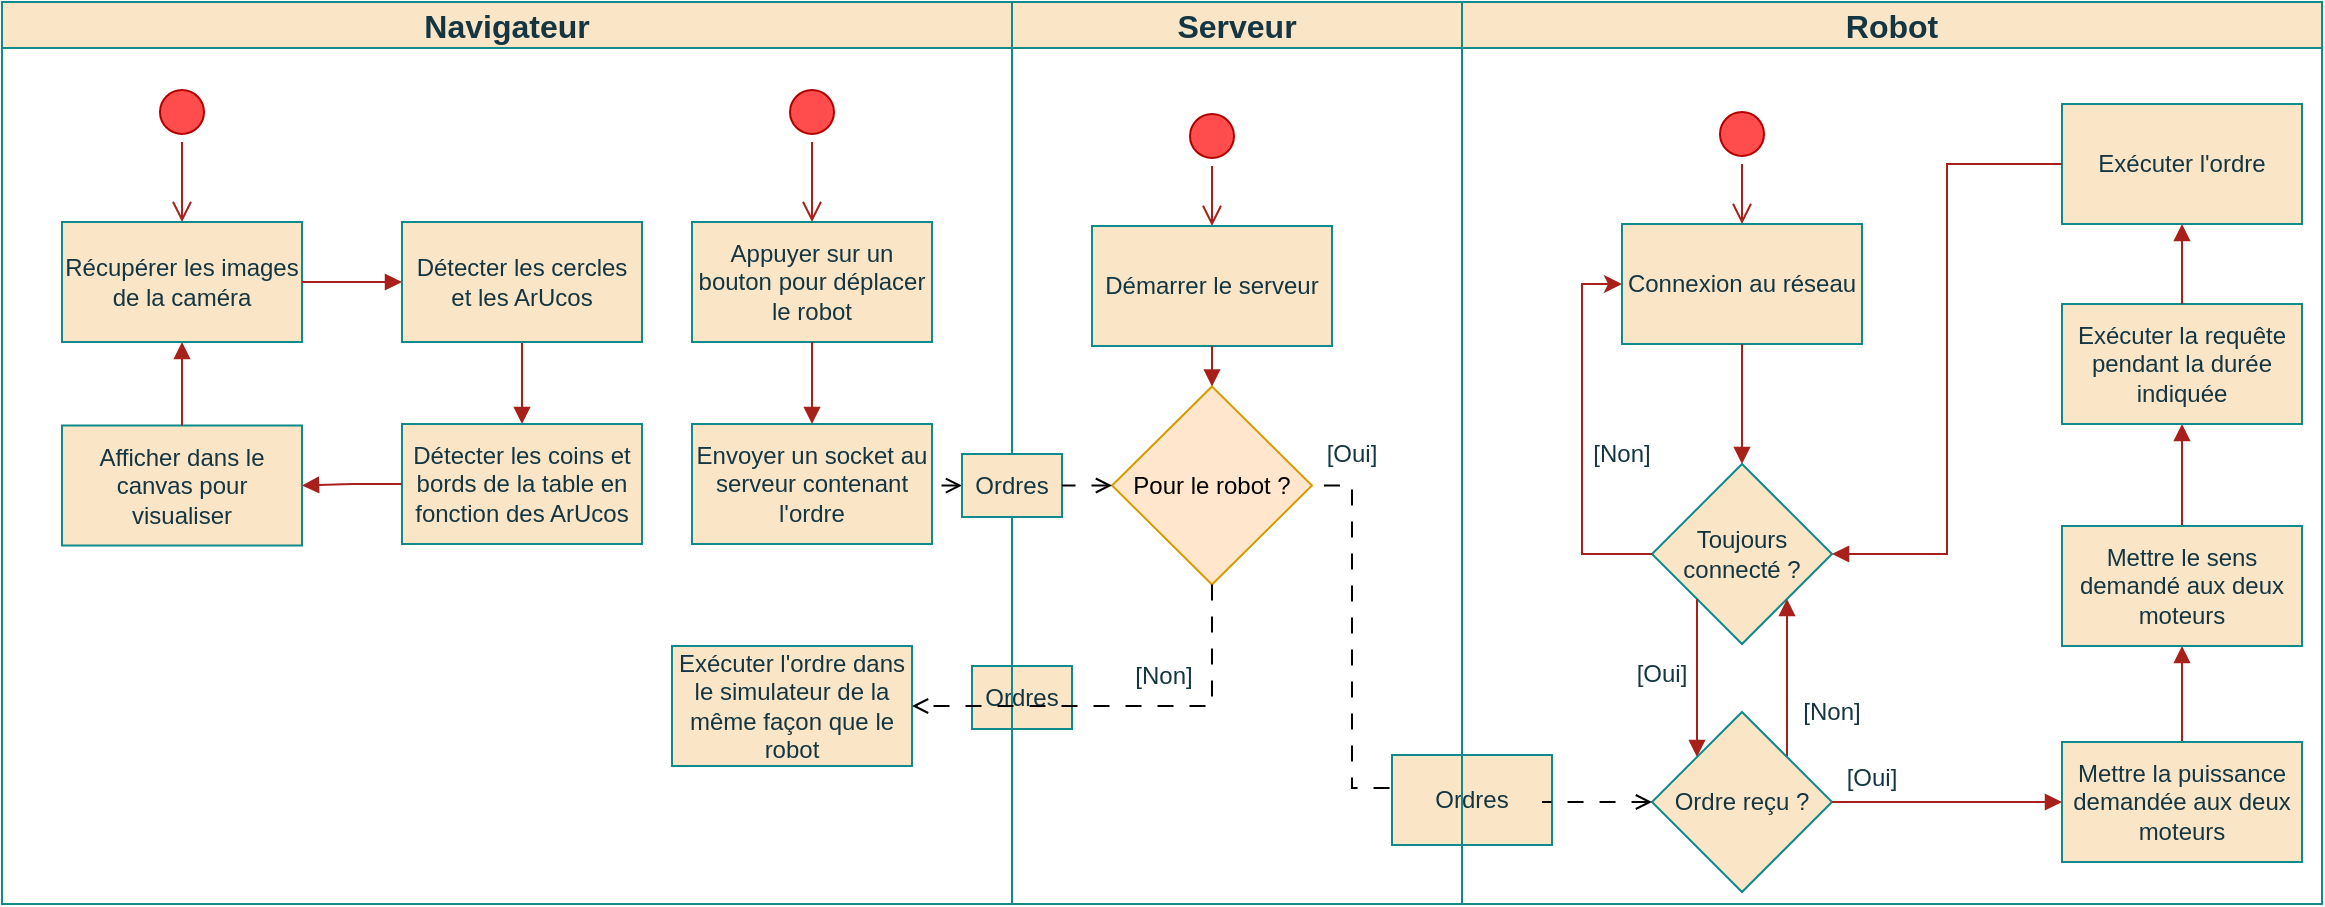 <mxfile version="25.0.2">
  <diagram name="Page-1" id="rowEF2O978AL6KbjrWxw">
    <mxGraphModel dx="1195" dy="570" grid="1" gridSize="10" guides="1" tooltips="1" connect="1" arrows="1" fold="1" page="1" pageScale="1" pageWidth="1169" pageHeight="827" math="0" shadow="0">
      <root>
        <mxCell id="0" />
        <mxCell id="1" parent="0" />
        <mxCell id="_y7poPwMKWdNdrLzsewM-10" value="&lt;font style=&quot;font-size: 16px;&quot;&gt;Serveur&lt;/font&gt;" style="swimlane;whiteSpace=wrap;html=1;rounded=0;labelBackgroundColor=none;fillColor=#FAE5C7;strokeColor=#0F8B8D;fontColor=#143642;" parent="1" vertex="1">
          <mxGeometry x="509" y="188" width="225" height="451" as="geometry" />
        </mxCell>
        <mxCell id="_y7poPwMKWdNdrLzsewM-11" value="" style="ellipse;html=1;shape=startState;fillColor=#ff4d4d;strokeColor=#B20000;rounded=0;labelBackgroundColor=none;fontColor=#ffffff;" parent="_y7poPwMKWdNdrLzsewM-10" vertex="1">
          <mxGeometry x="85" y="52" width="30" height="30" as="geometry" />
        </mxCell>
        <mxCell id="_y7poPwMKWdNdrLzsewM-12" value="" style="edgeStyle=orthogonalEdgeStyle;html=1;verticalAlign=bottom;endArrow=open;endSize=8;strokeColor=#A8201A;rounded=0;labelBackgroundColor=none;fontColor=default;entryX=0.5;entryY=0;entryDx=0;entryDy=0;" parent="_y7poPwMKWdNdrLzsewM-10" source="_y7poPwMKWdNdrLzsewM-11" edge="1">
          <mxGeometry relative="1" as="geometry">
            <mxPoint x="100" y="112" as="targetPoint" />
          </mxGeometry>
        </mxCell>
        <mxCell id="_y7poPwMKWdNdrLzsewM-20" style="edgeStyle=orthogonalEdgeStyle;rounded=0;orthogonalLoop=1;jettySize=auto;html=1;entryX=1;entryY=0.5;entryDx=0;entryDy=0;startArrow=open;startFill=0;endArrow=none;endFill=0;dashed=1;dashPattern=8 8;" parent="_y7poPwMKWdNdrLzsewM-10" target="Q2lX11om1wPqDBaOUwIq-25" edge="1">
          <mxGeometry relative="1" as="geometry">
            <mxPoint x="230" y="402" as="sourcePoint" />
            <mxPoint x="160" y="391.5" as="targetPoint" />
            <Array as="points">
              <mxPoint x="170" y="393" />
              <mxPoint x="170" y="242" />
            </Array>
          </mxGeometry>
        </mxCell>
        <mxCell id="Q2lX11om1wPqDBaOUwIq-7" value="Démarrer le serveur" style="whiteSpace=wrap;html=1;rounded=0;labelBackgroundColor=none;fillColor=#FAE5C7;strokeColor=#0F8B8D;fontColor=#143642;" vertex="1" parent="_y7poPwMKWdNdrLzsewM-10">
          <mxGeometry x="40" y="112" width="120" height="60" as="geometry" />
        </mxCell>
        <mxCell id="_y7poPwMKWdNdrLzsewM-64" value="Ordres" style="html=1;whiteSpace=wrap;rounded=0;labelBackgroundColor=none;fillColor=#FAE5C7;strokeColor=#0F8B8D;fontColor=#143642;" parent="_y7poPwMKWdNdrLzsewM-10" vertex="1">
          <mxGeometry x="190" y="376.5" width="80" height="45" as="geometry" />
        </mxCell>
        <mxCell id="Q2lX11om1wPqDBaOUwIq-25" value="Pour le robot ?" style="rhombus;whiteSpace=wrap;html=1;fillColor=#ffe6cc;strokeColor=#d79b00;" vertex="1" parent="_y7poPwMKWdNdrLzsewM-10">
          <mxGeometry x="50" y="192.25" width="100" height="99" as="geometry" />
        </mxCell>
        <mxCell id="Q2lX11om1wPqDBaOUwIq-26" value="" style="edgeStyle=orthogonalEdgeStyle;rounded=0;orthogonalLoop=1;jettySize=auto;html=1;labelBackgroundColor=none;strokeColor=#A8201A;fontColor=default;entryX=0.5;entryY=0;entryDx=0;entryDy=0;exitX=0.5;exitY=1;exitDx=0;exitDy=0;endArrow=block;endFill=1;" edge="1" parent="_y7poPwMKWdNdrLzsewM-10" source="Q2lX11om1wPqDBaOUwIq-7" target="Q2lX11om1wPqDBaOUwIq-25">
          <mxGeometry relative="1" as="geometry">
            <mxPoint x="610" y="360" as="sourcePoint" />
            <mxPoint x="610" y="550" as="targetPoint" />
          </mxGeometry>
        </mxCell>
        <mxCell id="Q2lX11om1wPqDBaOUwIq-37" value="[Non]" style="text;html=1;align=center;verticalAlign=middle;whiteSpace=wrap;rounded=0;fontColor=#143642;labelBackgroundColor=none;" vertex="1" parent="_y7poPwMKWdNdrLzsewM-10">
          <mxGeometry x="46" y="322" width="60" height="30" as="geometry" />
        </mxCell>
        <mxCell id="Q2lX11om1wPqDBaOUwIq-38" value="[Oui]" style="text;html=1;align=center;verticalAlign=middle;whiteSpace=wrap;rounded=0;fontColor=#143642;labelBackgroundColor=none;" vertex="1" parent="_y7poPwMKWdNdrLzsewM-10">
          <mxGeometry x="150" y="211" width="40" height="30" as="geometry" />
        </mxCell>
        <mxCell id="Q2lX11om1wPqDBaOUwIq-30" value="Ordres" style="html=1;whiteSpace=wrap;rounded=0;labelBackgroundColor=none;fillColor=#FAE5C7;strokeColor=#0F8B8D;fontColor=#143642;" vertex="1" parent="_y7poPwMKWdNdrLzsewM-10">
          <mxGeometry x="-20" y="332" width="50" height="31.5" as="geometry" />
        </mxCell>
        <mxCell id="_y7poPwMKWdNdrLzsewM-1" value="&lt;font style=&quot;font-size: 16px;&quot;&gt;Navigateur&lt;/font&gt;" style="swimlane;whiteSpace=wrap;html=1;rounded=0;labelBackgroundColor=none;fillColor=#FAE5C7;strokeColor=#0F8B8D;fontColor=#143642;" parent="1" vertex="1">
          <mxGeometry x="4" y="188" width="505" height="451" as="geometry" />
        </mxCell>
        <mxCell id="_y7poPwMKWdNdrLzsewM-3" value="" style="ellipse;html=1;shape=startState;fillColor=#ff4d4d;strokeColor=#B20000;rounded=0;labelBackgroundColor=none;fontColor=#ffffff;" parent="_y7poPwMKWdNdrLzsewM-1" vertex="1">
          <mxGeometry x="75" y="40" width="30" height="30" as="geometry" />
        </mxCell>
        <mxCell id="_y7poPwMKWdNdrLzsewM-4" value="" style="edgeStyle=orthogonalEdgeStyle;html=1;verticalAlign=bottom;endArrow=open;endSize=8;strokeColor=#A8201A;rounded=0;labelBackgroundColor=none;fontColor=default;entryX=0.5;entryY=0;entryDx=0;entryDy=0;" parent="_y7poPwMKWdNdrLzsewM-1" source="_y7poPwMKWdNdrLzsewM-3" edge="1" target="_y7poPwMKWdNdrLzsewM-5">
          <mxGeometry relative="1" as="geometry">
            <mxPoint x="90" y="140" as="targetPoint" />
          </mxGeometry>
        </mxCell>
        <mxCell id="_y7poPwMKWdNdrLzsewM-5" value="Récupérer&lt;span style=&quot;background-color: initial;&quot;&gt;&amp;nbsp;les images de la caméra&lt;/span&gt;" style="rounded=0;whiteSpace=wrap;html=1;labelBackgroundColor=none;fillColor=#FAE5C7;strokeColor=#0F8B8D;fontColor=#143642;" parent="_y7poPwMKWdNdrLzsewM-1" vertex="1">
          <mxGeometry x="30" y="110" width="120" height="60" as="geometry" />
        </mxCell>
        <mxCell id="_y7poPwMKWdNdrLzsewM-6" value="" style="edgeStyle=orthogonalEdgeStyle;rounded=0;orthogonalLoop=1;jettySize=auto;html=1;labelBackgroundColor=none;strokeColor=#A8201A;fontColor=default;exitX=0.5;exitY=1;exitDx=0;exitDy=0;entryX=0.5;entryY=0;entryDx=0;entryDy=0;endArrow=block;endFill=1;" parent="_y7poPwMKWdNdrLzsewM-1" source="_y7poPwMKWdNdrLzsewM-9" target="Q2lX11om1wPqDBaOUwIq-5" edge="1">
          <mxGeometry relative="1" as="geometry">
            <mxPoint x="89.33" y="319" as="sourcePoint" />
            <mxPoint x="90" y="351" as="targetPoint" />
          </mxGeometry>
        </mxCell>
        <mxCell id="_y7poPwMKWdNdrLzsewM-8" value="" style="edgeStyle=orthogonalEdgeStyle;rounded=0;orthogonalLoop=1;jettySize=auto;html=1;labelBackgroundColor=none;strokeColor=#A8201A;fontColor=default;exitX=1;exitY=0.5;exitDx=0;exitDy=0;entryX=0;entryY=0.5;entryDx=0;entryDy=0;endArrow=block;endFill=1;" parent="_y7poPwMKWdNdrLzsewM-1" source="_y7poPwMKWdNdrLzsewM-5" target="_y7poPwMKWdNdrLzsewM-9" edge="1">
          <mxGeometry relative="1" as="geometry">
            <mxPoint x="30" y="190" as="sourcePoint" />
            <mxPoint x="89.33" y="260" as="targetPoint" />
          </mxGeometry>
        </mxCell>
        <mxCell id="_y7poPwMKWdNdrLzsewM-9" value="Détecter les cercles et les ArUcos" style="rounded=0;whiteSpace=wrap;html=1;labelBackgroundColor=none;fillColor=#FAE5C7;strokeColor=#0F8B8D;fontColor=#143642;" parent="_y7poPwMKWdNdrLzsewM-1" vertex="1">
          <mxGeometry x="200" y="110" width="120" height="60" as="geometry" />
        </mxCell>
        <mxCell id="Q2lX11om1wPqDBaOUwIq-5" value="Détecter les coins et bords de la table en fonction des ArUcos" style="rounded=0;whiteSpace=wrap;html=1;labelBackgroundColor=none;fillColor=#FAE5C7;strokeColor=#0F8B8D;fontColor=#143642;" vertex="1" parent="_y7poPwMKWdNdrLzsewM-1">
          <mxGeometry x="200" y="211" width="120" height="60" as="geometry" />
        </mxCell>
        <mxCell id="Q2lX11om1wPqDBaOUwIq-6" value="Afficher dans le canvas pour visualiser" style="rounded=0;whiteSpace=wrap;html=1;labelBackgroundColor=none;fillColor=#FAE5C7;strokeColor=#0F8B8D;fontColor=#143642;" vertex="1" parent="_y7poPwMKWdNdrLzsewM-1">
          <mxGeometry x="30" y="211.75" width="120" height="60" as="geometry" />
        </mxCell>
        <mxCell id="Q2lX11om1wPqDBaOUwIq-8" value="" style="edgeStyle=orthogonalEdgeStyle;rounded=0;orthogonalLoop=1;jettySize=auto;html=1;labelBackgroundColor=none;strokeColor=#A8201A;fontColor=default;exitX=0;exitY=0.5;exitDx=0;exitDy=0;entryX=1;entryY=0.5;entryDx=0;entryDy=0;endArrow=block;endFill=1;" edge="1" parent="_y7poPwMKWdNdrLzsewM-1" source="Q2lX11om1wPqDBaOUwIq-5" target="Q2lX11om1wPqDBaOUwIq-6">
          <mxGeometry relative="1" as="geometry">
            <mxPoint x="200" y="345.25" as="sourcePoint" />
            <mxPoint x="210" y="150" as="targetPoint" />
          </mxGeometry>
        </mxCell>
        <mxCell id="Q2lX11om1wPqDBaOUwIq-9" value="" style="edgeStyle=orthogonalEdgeStyle;rounded=0;orthogonalLoop=1;jettySize=auto;html=1;labelBackgroundColor=none;strokeColor=#A8201A;fontColor=default;exitX=0.5;exitY=0;exitDx=0;exitDy=0;entryX=0.5;entryY=1;entryDx=0;entryDy=0;endArrow=block;endFill=1;" edge="1" parent="_y7poPwMKWdNdrLzsewM-1" source="Q2lX11om1wPqDBaOUwIq-6" target="_y7poPwMKWdNdrLzsewM-5">
          <mxGeometry relative="1" as="geometry">
            <mxPoint x="210" y="251" as="sourcePoint" />
            <mxPoint x="160" y="251" as="targetPoint" />
          </mxGeometry>
        </mxCell>
        <mxCell id="Q2lX11om1wPqDBaOUwIq-11" value="" style="ellipse;html=1;shape=startState;fillColor=#ff4d4d;strokeColor=#B20000;rounded=0;labelBackgroundColor=none;fontColor=#ffffff;" vertex="1" parent="_y7poPwMKWdNdrLzsewM-1">
          <mxGeometry x="390" y="40" width="30" height="30" as="geometry" />
        </mxCell>
        <mxCell id="Q2lX11om1wPqDBaOUwIq-12" value="" style="edgeStyle=orthogonalEdgeStyle;html=1;verticalAlign=bottom;endArrow=open;endSize=8;strokeColor=#A8201A;rounded=0;labelBackgroundColor=none;fontColor=default;entryX=0.5;entryY=0;entryDx=0;entryDy=0;" edge="1" parent="_y7poPwMKWdNdrLzsewM-1" source="Q2lX11om1wPqDBaOUwIq-11">
          <mxGeometry relative="1" as="geometry">
            <mxPoint x="405" y="110" as="targetPoint" />
          </mxGeometry>
        </mxCell>
        <mxCell id="Q2lX11om1wPqDBaOUwIq-14" value="Appuyer sur un bouton pour déplacer le robot" style="rounded=0;whiteSpace=wrap;html=1;labelBackgroundColor=none;fillColor=#FAE5C7;strokeColor=#0F8B8D;fontColor=#143642;" vertex="1" parent="_y7poPwMKWdNdrLzsewM-1">
          <mxGeometry x="345" y="110" width="120" height="60" as="geometry" />
        </mxCell>
        <mxCell id="Q2lX11om1wPqDBaOUwIq-16" value="Envoyer un socket au serveur contenant l&#39;ordre" style="rounded=0;whiteSpace=wrap;html=1;labelBackgroundColor=none;fillColor=#FAE5C7;strokeColor=#0F8B8D;fontColor=#143642;" vertex="1" parent="_y7poPwMKWdNdrLzsewM-1">
          <mxGeometry x="345" y="211" width="120" height="60" as="geometry" />
        </mxCell>
        <mxCell id="Q2lX11om1wPqDBaOUwIq-21" value="" style="edgeStyle=orthogonalEdgeStyle;rounded=0;orthogonalLoop=1;jettySize=auto;html=1;labelBackgroundColor=none;strokeColor=#A8201A;fontColor=default;exitX=0.5;exitY=1;exitDx=0;exitDy=0;entryX=0.5;entryY=0;entryDx=0;entryDy=0;endArrow=block;endFill=1;" edge="1" parent="_y7poPwMKWdNdrLzsewM-1" source="Q2lX11om1wPqDBaOUwIq-14" target="Q2lX11om1wPqDBaOUwIq-16">
          <mxGeometry relative="1" as="geometry">
            <mxPoint x="270" y="180" as="sourcePoint" />
            <mxPoint x="270" y="221" as="targetPoint" />
          </mxGeometry>
        </mxCell>
        <mxCell id="Q2lX11om1wPqDBaOUwIq-20" style="edgeStyle=orthogonalEdgeStyle;rounded=0;orthogonalLoop=1;jettySize=auto;html=1;entryX=1;entryY=0.5;entryDx=0;entryDy=0;startArrow=open;startFill=0;endArrow=none;endFill=0;dashed=1;dashPattern=8 8;exitX=0;exitY=0.5;exitDx=0;exitDy=0;" edge="1" parent="_y7poPwMKWdNdrLzsewM-1" source="Q2lX11om1wPqDBaOUwIq-19" target="Q2lX11om1wPqDBaOUwIq-16">
          <mxGeometry relative="1" as="geometry">
            <mxPoint x="835" y="410" as="sourcePoint" />
            <mxPoint x="780" y="410" as="targetPoint" />
          </mxGeometry>
        </mxCell>
        <mxCell id="Q2lX11om1wPqDBaOUwIq-34" value="Exécuter l&#39;ordre dans le simulateur de la même façon que le robot" style="rounded=0;whiteSpace=wrap;html=1;labelBackgroundColor=none;fillColor=#FAE5C7;strokeColor=#0F8B8D;fontColor=#143642;" vertex="1" parent="_y7poPwMKWdNdrLzsewM-1">
          <mxGeometry x="335" y="322" width="120" height="60" as="geometry" />
        </mxCell>
        <mxCell id="Q2lX11om1wPqDBaOUwIq-19" value="Ordres" style="html=1;whiteSpace=wrap;rounded=0;labelBackgroundColor=none;fillColor=#FAE5C7;strokeColor=#0F8B8D;fontColor=#143642;" vertex="1" parent="_y7poPwMKWdNdrLzsewM-1">
          <mxGeometry x="480" y="226" width="50" height="31.5" as="geometry" />
        </mxCell>
        <mxCell id="Q2lX11om1wPqDBaOUwIq-33" style="edgeStyle=orthogonalEdgeStyle;rounded=0;orthogonalLoop=1;jettySize=auto;html=1;exitX=0.5;exitY=1;exitDx=0;exitDy=0;entryX=1;entryY=0.5;entryDx=0;entryDy=0;dashed=1;endArrow=open;endFill=0;dashPattern=8 8;" edge="1" parent="1" source="Q2lX11om1wPqDBaOUwIq-25" target="Q2lX11om1wPqDBaOUwIq-34">
          <mxGeometry relative="1" as="geometry" />
        </mxCell>
        <mxCell id="_y7poPwMKWdNdrLzsewM-22" value="&lt;font style=&quot;font-size: 16px;&quot;&gt;Robot&lt;/font&gt;" style="swimlane;whiteSpace=wrap;html=1;rounded=0;labelBackgroundColor=none;fillColor=#FAE5C7;strokeColor=#0F8B8D;fontColor=#143642;" parent="1" vertex="1">
          <mxGeometry x="734" y="188" width="430" height="451" as="geometry">
            <mxRectangle x="10" y="-30" width="80" height="30" as="alternateBounds" />
          </mxGeometry>
        </mxCell>
        <mxCell id="_y7poPwMKWdNdrLzsewM-23" value="[Non]" style="text;html=1;align=center;verticalAlign=middle;whiteSpace=wrap;rounded=0;fontColor=#143642;labelBackgroundColor=none;" parent="_y7poPwMKWdNdrLzsewM-22" vertex="1">
          <mxGeometry x="50" y="211" width="60" height="30" as="geometry" />
        </mxCell>
        <mxCell id="_y7poPwMKWdNdrLzsewM-25" value="Connexion au réseau" style="rounded=0;whiteSpace=wrap;html=1;labelBackgroundColor=none;fillColor=#FAE5C7;strokeColor=#0F8B8D;fontColor=#143642;" parent="_y7poPwMKWdNdrLzsewM-22" vertex="1">
          <mxGeometry x="80" y="111" width="120" height="60" as="geometry" />
        </mxCell>
        <mxCell id="_y7poPwMKWdNdrLzsewM-26" value="" style="edgeStyle=orthogonalEdgeStyle;html=1;verticalAlign=bottom;endArrow=open;endSize=8;strokeColor=#A8201A;rounded=0;fontColor=default;fillColor=#FAE5C7;entryX=0.5;entryY=0;entryDx=0;entryDy=0;labelBackgroundColor=none;" parent="_y7poPwMKWdNdrLzsewM-22" source="_y7poPwMKWdNdrLzsewM-24" target="_y7poPwMKWdNdrLzsewM-25" edge="1">
          <mxGeometry relative="1" as="geometry">
            <mxPoint x="70" y="430" as="targetPoint" />
            <mxPoint x="140" y="52" as="sourcePoint" />
          </mxGeometry>
        </mxCell>
        <mxCell id="_y7poPwMKWdNdrLzsewM-27" value="Toujours connecté ?" style="rhombus;whiteSpace=wrap;html=1;labelBackgroundColor=none;fillColor=#FAE5C7;strokeColor=#0F8B8D;fontColor=#143642;rounded=0;" parent="_y7poPwMKWdNdrLzsewM-22" vertex="1">
          <mxGeometry x="95" y="231" width="90" height="90" as="geometry" />
        </mxCell>
        <mxCell id="_y7poPwMKWdNdrLzsewM-28" style="edgeStyle=orthogonalEdgeStyle;rounded=0;orthogonalLoop=1;jettySize=auto;html=1;exitX=0;exitY=0.5;exitDx=0;exitDy=0;entryX=0;entryY=0.5;entryDx=0;entryDy=0;strokeColor=#A8201A;fontColor=default;fillColor=#FAE5C7;labelBackgroundColor=none;" parent="_y7poPwMKWdNdrLzsewM-22" source="_y7poPwMKWdNdrLzsewM-27" target="_y7poPwMKWdNdrLzsewM-25" edge="1">
          <mxGeometry relative="1" as="geometry" />
        </mxCell>
        <mxCell id="_y7poPwMKWdNdrLzsewM-29" style="edgeStyle=orthogonalEdgeStyle;rounded=0;orthogonalLoop=1;jettySize=auto;html=1;exitX=0.5;exitY=1;exitDx=0;exitDy=0;entryX=0.5;entryY=0;entryDx=0;entryDy=0;strokeColor=#A8201A;fontColor=default;fillColor=#FAE5C7;endArrow=block;endFill=1;labelBackgroundColor=none;" parent="_y7poPwMKWdNdrLzsewM-22" source="_y7poPwMKWdNdrLzsewM-25" target="_y7poPwMKWdNdrLzsewM-27" edge="1">
          <mxGeometry relative="1" as="geometry">
            <mxPoint x="200" y="396" as="sourcePoint" />
            <mxPoint x="390" y="450" as="targetPoint" />
          </mxGeometry>
        </mxCell>
        <mxCell id="_y7poPwMKWdNdrLzsewM-30" style="edgeStyle=orthogonalEdgeStyle;rounded=0;orthogonalLoop=1;jettySize=auto;html=1;exitX=0;exitY=1;exitDx=0;exitDy=0;strokeColor=#A8201A;fontColor=default;fillColor=#FAE5C7;endArrow=block;endFill=1;labelBackgroundColor=none;entryX=0;entryY=0;entryDx=0;entryDy=0;" parent="_y7poPwMKWdNdrLzsewM-22" source="_y7poPwMKWdNdrLzsewM-27" target="_y7poPwMKWdNdrLzsewM-35" edge="1">
          <mxGeometry relative="1" as="geometry">
            <mxPoint x="120" y="420" as="targetPoint" />
          </mxGeometry>
        </mxCell>
        <mxCell id="_y7poPwMKWdNdrLzsewM-31" value="[Oui]" style="text;html=1;align=center;verticalAlign=middle;whiteSpace=wrap;rounded=0;fontColor=#143642;labelBackgroundColor=none;" parent="_y7poPwMKWdNdrLzsewM-22" vertex="1">
          <mxGeometry x="80" y="321" width="40" height="30" as="geometry" />
        </mxCell>
        <mxCell id="_y7poPwMKWdNdrLzsewM-32" value="[Oui]" style="text;html=1;align=center;verticalAlign=middle;whiteSpace=wrap;rounded=0;fontColor=#143642;labelBackgroundColor=none;" parent="_y7poPwMKWdNdrLzsewM-22" vertex="1">
          <mxGeometry x="185" y="377" width="40" height="21" as="geometry" />
        </mxCell>
        <mxCell id="_y7poPwMKWdNdrLzsewM-33" style="edgeStyle=orthogonalEdgeStyle;rounded=0;orthogonalLoop=1;jettySize=auto;html=1;exitX=1;exitY=0;exitDx=0;exitDy=0;strokeColor=#A8201A;fontColor=default;fillColor=#FAE5C7;endArrow=block;endFill=1;labelBackgroundColor=none;entryX=1;entryY=1;entryDx=0;entryDy=0;" parent="_y7poPwMKWdNdrLzsewM-22" source="_y7poPwMKWdNdrLzsewM-35" target="_y7poPwMKWdNdrLzsewM-27" edge="1">
          <mxGeometry relative="1" as="geometry">
            <mxPoint x="160" y="420" as="sourcePoint" />
            <mxPoint x="150" y="410" as="targetPoint" />
          </mxGeometry>
        </mxCell>
        <mxCell id="_y7poPwMKWdNdrLzsewM-34" value="[Non]" style="text;html=1;align=center;verticalAlign=middle;whiteSpace=wrap;rounded=0;fontColor=#143642;labelBackgroundColor=none;" parent="_y7poPwMKWdNdrLzsewM-22" vertex="1">
          <mxGeometry x="155" y="340" width="60" height="30" as="geometry" />
        </mxCell>
        <mxCell id="_y7poPwMKWdNdrLzsewM-35" value="Ordre reçu ?" style="rhombus;whiteSpace=wrap;html=1;labelBackgroundColor=none;fillColor=#FAE5C7;strokeColor=#0F8B8D;fontColor=#143642;rounded=0;" parent="_y7poPwMKWdNdrLzsewM-22" vertex="1">
          <mxGeometry x="95" y="355" width="90" height="90" as="geometry" />
        </mxCell>
        <mxCell id="_y7poPwMKWdNdrLzsewM-38" style="edgeStyle=orthogonalEdgeStyle;rounded=0;orthogonalLoop=1;jettySize=auto;html=1;exitX=0.5;exitY=0;exitDx=0;exitDy=0;entryX=0.5;entryY=1;entryDx=0;entryDy=0;endArrow=block;endFill=1;labelBackgroundColor=none;strokeColor=#A8201A;fontColor=default;" parent="_y7poPwMKWdNdrLzsewM-22" source="_y7poPwMKWdNdrLzsewM-39" target="_y7poPwMKWdNdrLzsewM-43" edge="1">
          <mxGeometry relative="1" as="geometry">
            <mxPoint x="630" y="329.5" as="targetPoint" />
          </mxGeometry>
        </mxCell>
        <mxCell id="_y7poPwMKWdNdrLzsewM-39" value="Mettre la puissance demandée aux deux moteurs" style="rounded=0;whiteSpace=wrap;html=1;labelBackgroundColor=none;fillColor=#FAE5C7;strokeColor=#0F8B8D;fontColor=#143642;" parent="_y7poPwMKWdNdrLzsewM-22" vertex="1">
          <mxGeometry x="300" y="370" width="120" height="60" as="geometry" />
        </mxCell>
        <mxCell id="_y7poPwMKWdNdrLzsewM-42" value="" style="edgeStyle=orthogonalEdgeStyle;rounded=0;orthogonalLoop=1;jettySize=auto;html=1;strokeColor=#A8201A;fontColor=default;fillColor=#FAE5C7;endArrow=block;endFill=1;labelBackgroundColor=none;" parent="_y7poPwMKWdNdrLzsewM-22" source="_y7poPwMKWdNdrLzsewM-43" target="_y7poPwMKWdNdrLzsewM-44" edge="1">
          <mxGeometry relative="1" as="geometry" />
        </mxCell>
        <mxCell id="_y7poPwMKWdNdrLzsewM-43" value="Mettre le sens demandé aux deux moteurs" style="rounded=0;whiteSpace=wrap;html=1;labelBackgroundColor=none;fillColor=#FAE5C7;strokeColor=#0F8B8D;fontColor=#143642;" parent="_y7poPwMKWdNdrLzsewM-22" vertex="1">
          <mxGeometry x="300" y="262" width="120" height="60" as="geometry" />
        </mxCell>
        <mxCell id="_y7poPwMKWdNdrLzsewM-44" value="Exécuter la requête pendant la durée indiquée" style="whiteSpace=wrap;html=1;fillColor=#FAE5C7;strokeColor=#0F8B8D;fontColor=#143642;rounded=0;labelBackgroundColor=none;" parent="_y7poPwMKWdNdrLzsewM-22" vertex="1">
          <mxGeometry x="300" y="151" width="120" height="60" as="geometry" />
        </mxCell>
        <mxCell id="_y7poPwMKWdNdrLzsewM-45" value="Exécuter l&#39;ordre" style="rounded=0;whiteSpace=wrap;html=1;labelBackgroundColor=none;fillColor=#FAE5C7;strokeColor=#0F8B8D;fontColor=#143642;" parent="_y7poPwMKWdNdrLzsewM-22" vertex="1">
          <mxGeometry x="300" y="51" width="120" height="60" as="geometry" />
        </mxCell>
        <mxCell id="_y7poPwMKWdNdrLzsewM-59" style="edgeStyle=orthogonalEdgeStyle;rounded=0;orthogonalLoop=1;jettySize=auto;html=1;exitX=1;exitY=0.5;exitDx=0;exitDy=0;entryX=0;entryY=0.5;entryDx=0;entryDy=0;strokeColor=#A8201A;fontColor=default;fillColor=#FAE5C7;endArrow=block;endFill=1;labelBackgroundColor=none;" parent="_y7poPwMKWdNdrLzsewM-22" source="_y7poPwMKWdNdrLzsewM-35" target="_y7poPwMKWdNdrLzsewM-39" edge="1">
          <mxGeometry relative="1" as="geometry">
            <mxPoint x="180" y="440" as="sourcePoint" />
            <mxPoint x="290" y="400" as="targetPoint" />
          </mxGeometry>
        </mxCell>
        <mxCell id="_y7poPwMKWdNdrLzsewM-61" value="" style="edgeStyle=orthogonalEdgeStyle;rounded=0;orthogonalLoop=1;jettySize=auto;html=1;endArrow=block;endFill=1;strokeColor=#A8201A;labelBackgroundColor=none;fontColor=default;exitX=0;exitY=0.5;exitDx=0;exitDy=0;entryX=1;entryY=0.5;entryDx=0;entryDy=0;" parent="_y7poPwMKWdNdrLzsewM-22" source="_y7poPwMKWdNdrLzsewM-45" target="_y7poPwMKWdNdrLzsewM-27" edge="1">
          <mxGeometry relative="1" as="geometry">
            <mxPoint x="480" y="171" as="sourcePoint" />
            <mxPoint x="310" y="351" as="targetPoint" />
          </mxGeometry>
        </mxCell>
        <mxCell id="_y7poPwMKWdNdrLzsewM-67" style="edgeStyle=orthogonalEdgeStyle;rounded=0;orthogonalLoop=1;jettySize=auto;html=1;exitX=0.5;exitY=0;exitDx=0;exitDy=0;entryX=0.5;entryY=1;entryDx=0;entryDy=0;endArrow=block;endFill=1;labelBackgroundColor=none;strokeColor=#A8201A;fontColor=default;" parent="_y7poPwMKWdNdrLzsewM-22" source="_y7poPwMKWdNdrLzsewM-44" target="_y7poPwMKWdNdrLzsewM-45" edge="1">
          <mxGeometry relative="1" as="geometry">
            <mxPoint x="370" y="332" as="targetPoint" />
            <mxPoint x="370" y="380" as="sourcePoint" />
          </mxGeometry>
        </mxCell>
        <mxCell id="_y7poPwMKWdNdrLzsewM-24" value="" style="ellipse;html=1;shape=startState;fillColor=#ff4d4d;strokeColor=#B20000;rounded=0;labelBackgroundColor=none;fontColor=#ffffff;" parent="_y7poPwMKWdNdrLzsewM-22" vertex="1">
          <mxGeometry x="125" y="51" width="30" height="30" as="geometry" />
        </mxCell>
        <mxCell id="_y7poPwMKWdNdrLzsewM-65" style="edgeStyle=orthogonalEdgeStyle;rounded=0;orthogonalLoop=1;jettySize=auto;html=1;entryX=1;entryY=0.5;entryDx=0;entryDy=0;startArrow=open;startFill=0;endArrow=none;endFill=0;dashed=1;dashPattern=8 8;exitX=0;exitY=0.5;exitDx=0;exitDy=0;" parent="_y7poPwMKWdNdrLzsewM-22" source="_y7poPwMKWdNdrLzsewM-35" edge="1">
          <mxGeometry relative="1" as="geometry">
            <mxPoint x="160" y="451" as="sourcePoint" />
            <mxPoint x="40" y="400" as="targetPoint" />
          </mxGeometry>
        </mxCell>
        <mxCell id="Q2lX11om1wPqDBaOUwIq-24" value="" style="edgeStyle=orthogonalEdgeStyle;rounded=0;orthogonalLoop=1;jettySize=auto;html=1;entryX=1;entryY=0.5;entryDx=0;entryDy=0;startArrow=open;startFill=0;endArrow=none;endFill=0;dashed=1;dashPattern=8 8;exitX=0;exitY=0.5;exitDx=0;exitDy=0;" edge="1" parent="1" source="Q2lX11om1wPqDBaOUwIq-25" target="Q2lX11om1wPqDBaOUwIq-19">
          <mxGeometry relative="1" as="geometry">
            <mxPoint x="544" y="580" as="sourcePoint" />
            <mxPoint x="469" y="533" as="targetPoint" />
          </mxGeometry>
        </mxCell>
      </root>
    </mxGraphModel>
  </diagram>
</mxfile>
